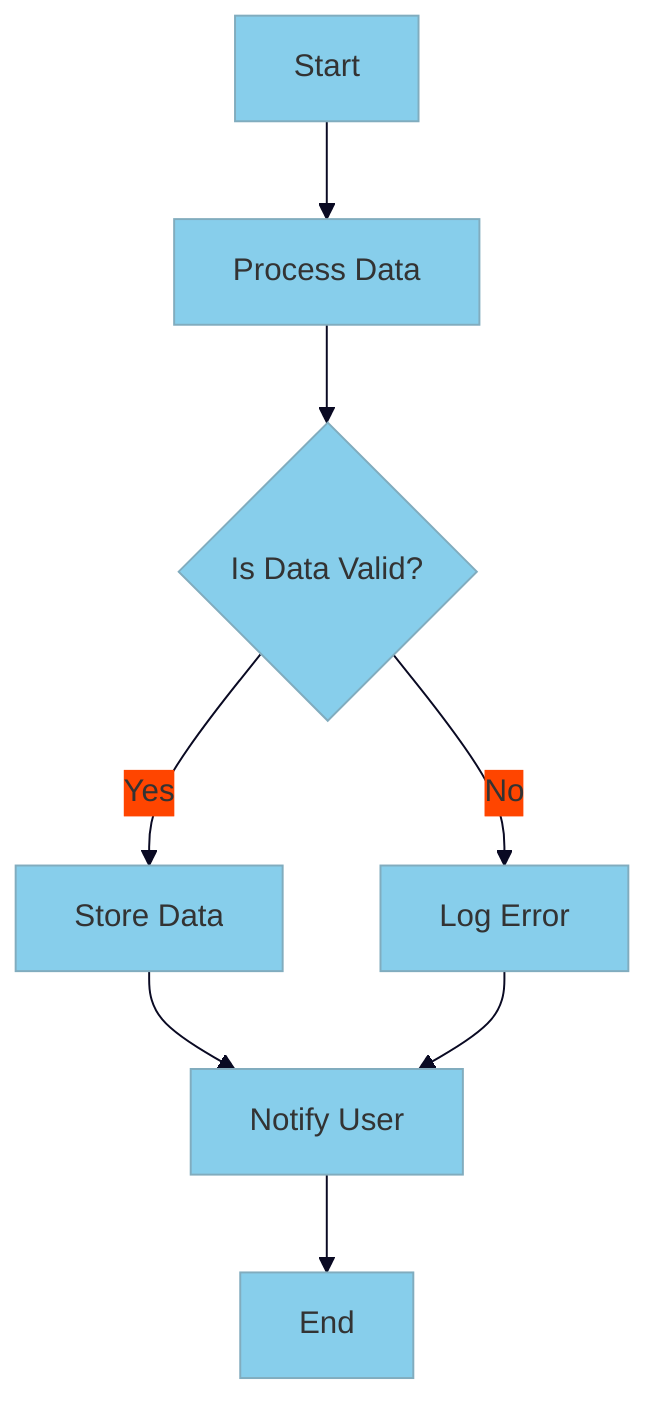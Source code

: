 %%{init: {'theme': 'base', 'themeVariables': {'background': '#F5F5DC', 'primaryColor': '#87CEEB', 'edgeLabelBackground': '#FF4500'}}}%%
graph TD
    A[Start] --> B[Process Data]
    B --> C{Is Data Valid?}
    C -->|Yes| D[Store Data]
    C -->|No| E[Log Error]
    D --> F[Notify User]
    E --> F
    F --> G[End]